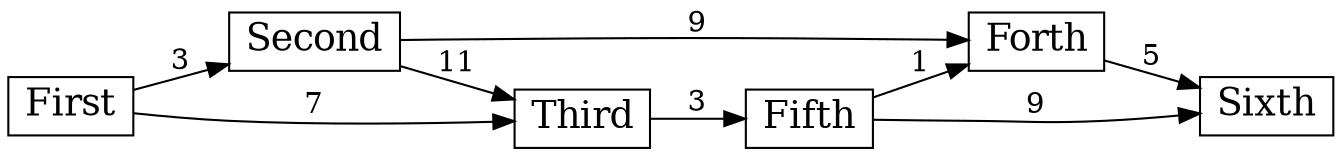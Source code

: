 digraph {
  graph [ rankdir="LR" ];
  node [ shape=polygon, sides=4, height=0.1, width=0.45, fontsize=18 ];
  0 [ label="First" ];
  1 [ label="Second" ];
  2 [ label="Third" ];
  3 [ label="Forth" ];
  4 [ label="Fifth" ];
  5 [ label="Sixth" ];
  0 -> 1 [ label="3" ];
  0 -> 2 [ label="7" ];
  1 -> 2 [ label="11" ];
  1 -> 3 [ label="9" ];
  2 -> 4 [ label="3" ];
  3 -> 5 [ label="5" ];
  4 -> 3 [ label="1" ];
  4 -> 5 [ label="9" ];
}
